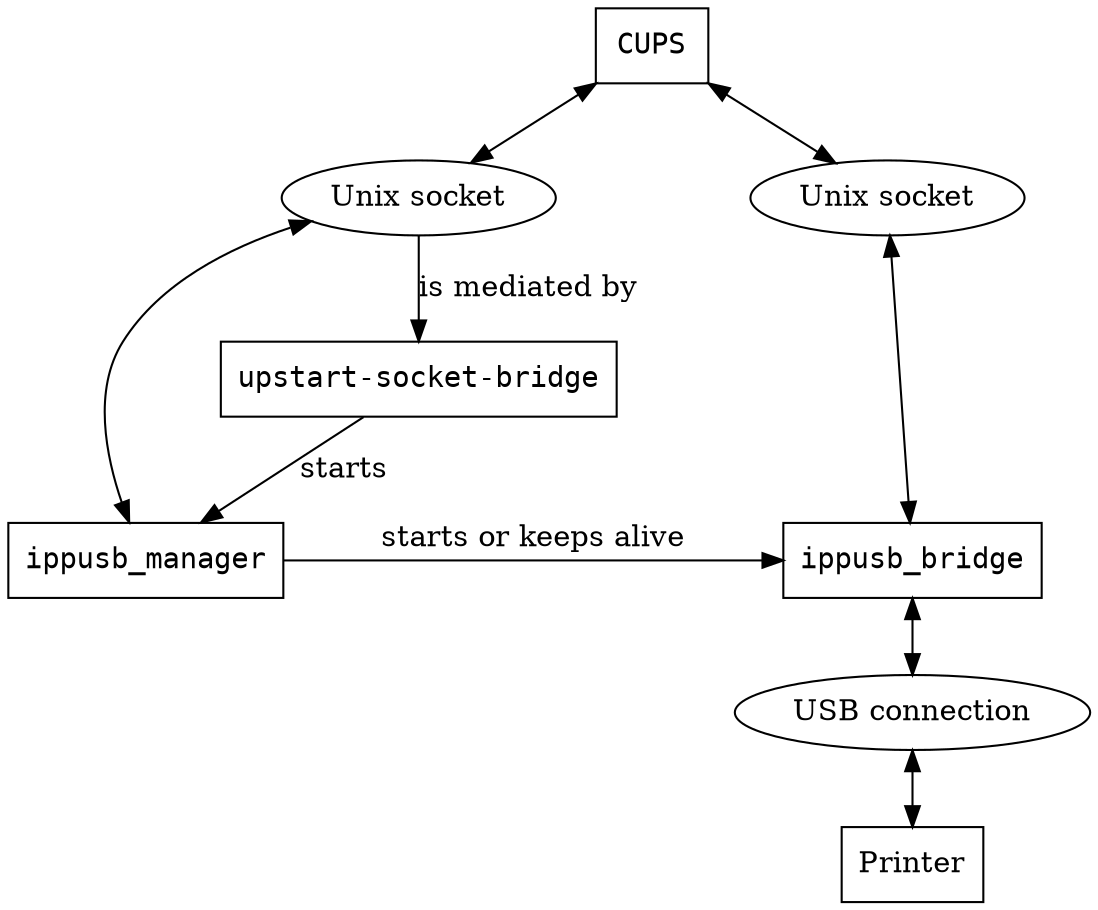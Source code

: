 digraph {
  concentrate = true;
  nodesep = 1.3;

  CUPS[fontname=Monospace,shape=box];

  socket_bridge[label="upstart-socket-bridge",fontname=Monospace,shape=box,];
  ippusb_manager[fontname=Monospace,shape=box];
  ippusb_bridge[fontname=Monospace,shape=box];

  Printer[shape=box];

  cups_and_manager[label="Unix socket"];
  cups_and_bridge[label="Unix socket"];
  bridge_and_printer[label="USB connection"];

  // Links CUPS to the sockets for ippusb_manager and for ippusb_bridge.
  CUPS->cups_and_manager[weight=1000];
  cups_and_manager->CUPS[weight=1000];
  CUPS->cups_and_bridge[weight=1000];
  cups_and_bridge->CUPS[weight=1000];

  // Links the socket, upstart-socket-bridge, and ippusb_manager together.
  cups_and_manager->socket_bridge[label="is mediated by"];
  cups_and_manager->ippusb_manager;
  socket_bridge->ippusb_manager[label="starts"];
  ippusb_manager->cups_and_manager;

  // Links the socket, ippusb_bridge, and ippusb_manager together.
  ippusb_bridge->cups_and_bridge;
  cups_and_bridge->ippusb_bridge;
  ippusb_manager->ippusb_bridge[label="starts or keeps alive"];

  // Links ippusb_bridge to the printer.
  ippusb_bridge->bridge_and_printer;
  bridge_and_printer->ippusb_bridge;
  Printer->bridge_and_printer;
  bridge_and_printer->Printer;

  // Aligns the Unix sockets.
  {rank=same; cups_and_manager cups_and_bridge}

  // Aligns ippusb_manager and ippusb_bridge.
  {rank=same; ippusb_manager ippusb_bridge}
}
